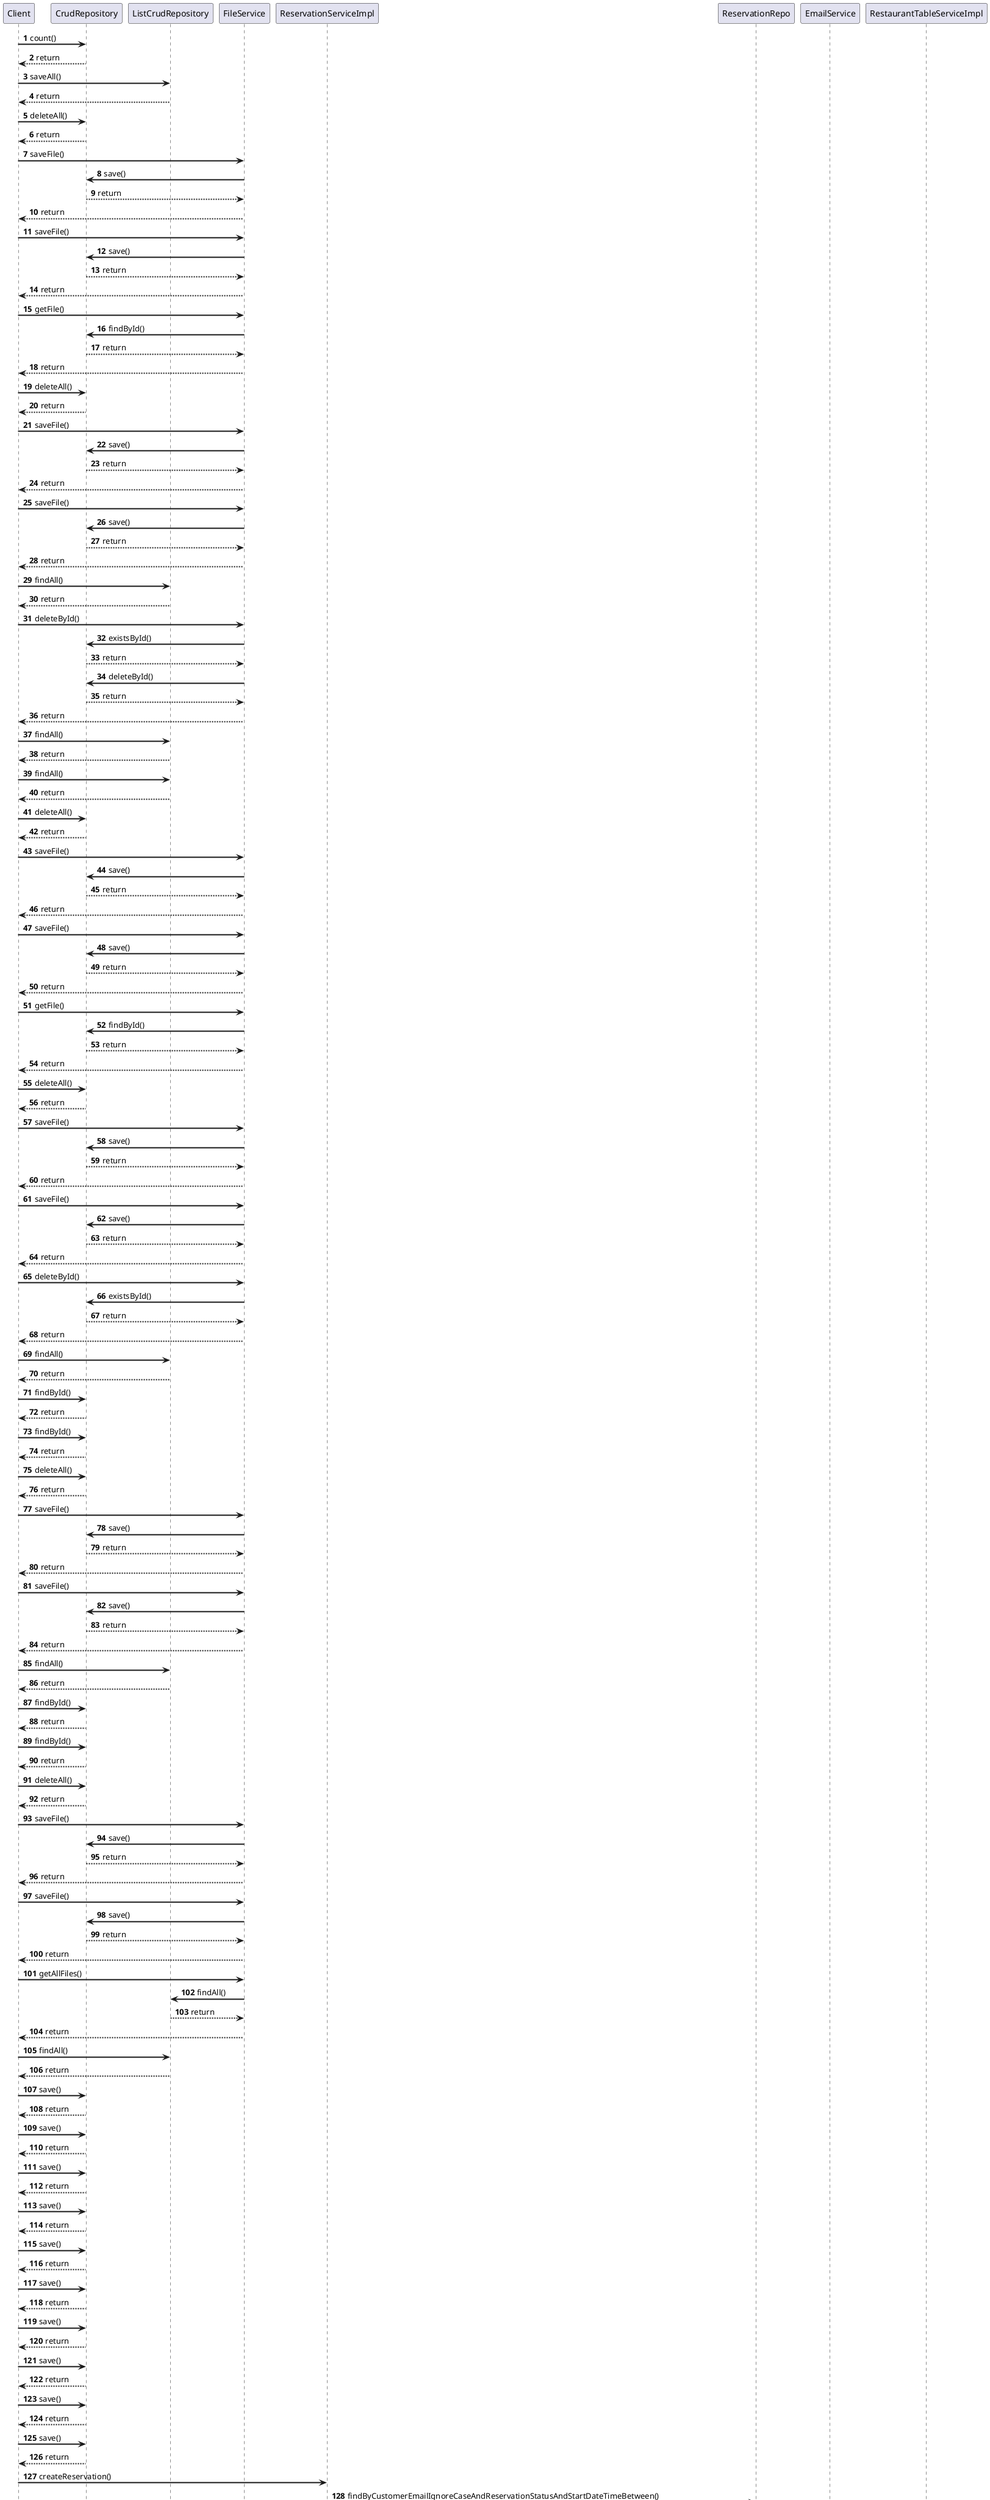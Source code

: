 @startuml
autonumber
skinparam sequenceArrowThickness 2

Client -> CrudRepository: count()
CrudRepository --> Client: return

Client -> ListCrudRepository: saveAll()
ListCrudRepository --> Client: return

Client -> CrudRepository: deleteAll()
CrudRepository --> Client: return

Client -> FileService: saveFile()
FileService -> CrudRepository: save()
CrudRepository --> FileService: return

FileService --> Client: return

Client -> FileService: saveFile()
FileService -> CrudRepository: save()
CrudRepository --> FileService: return

FileService --> Client: return

Client -> FileService: getFile()
FileService -> CrudRepository: findById()
CrudRepository --> FileService: return

FileService --> Client: return

Client -> CrudRepository: deleteAll()
CrudRepository --> Client: return

Client -> FileService: saveFile()
FileService -> CrudRepository: save()
CrudRepository --> FileService: return

FileService --> Client: return

Client -> FileService: saveFile()
FileService -> CrudRepository: save()
CrudRepository --> FileService: return

FileService --> Client: return

Client -> ListCrudRepository: findAll()
ListCrudRepository --> Client: return

Client -> FileService: deleteById()
FileService -> CrudRepository: existsById()
CrudRepository --> FileService: return

FileService -> CrudRepository: deleteById()
CrudRepository --> FileService: return

FileService --> Client: return

Client -> ListCrudRepository: findAll()
ListCrudRepository --> Client: return

Client -> ListCrudRepository: findAll()
ListCrudRepository --> Client: return

Client -> CrudRepository: deleteAll()
CrudRepository --> Client: return

Client -> FileService: saveFile()
FileService -> CrudRepository: save()
CrudRepository --> FileService: return

FileService --> Client: return

Client -> FileService: saveFile()
FileService -> CrudRepository: save()
CrudRepository --> FileService: return

FileService --> Client: return

Client -> FileService: getFile()
FileService -> CrudRepository: findById()
CrudRepository --> FileService: return

FileService --> Client: return

Client -> CrudRepository: deleteAll()
CrudRepository --> Client: return

Client -> FileService: saveFile()
FileService -> CrudRepository: save()
CrudRepository --> FileService: return

FileService --> Client: return

Client -> FileService: saveFile()
FileService -> CrudRepository: save()
CrudRepository --> FileService: return

FileService --> Client: return

Client -> FileService: deleteById()
FileService -> CrudRepository: existsById()
CrudRepository --> FileService: return

FileService --> Client: return

Client -> ListCrudRepository: findAll()
ListCrudRepository --> Client: return

Client -> CrudRepository: findById()
CrudRepository --> Client: return

Client -> CrudRepository: findById()
CrudRepository --> Client: return

Client -> CrudRepository: deleteAll()
CrudRepository --> Client: return

Client -> FileService: saveFile()
FileService -> CrudRepository: save()
CrudRepository --> FileService: return

FileService --> Client: return

Client -> FileService: saveFile()
FileService -> CrudRepository: save()
CrudRepository --> FileService: return

FileService --> Client: return

Client -> ListCrudRepository: findAll()
ListCrudRepository --> Client: return

Client -> CrudRepository: findById()
CrudRepository --> Client: return

Client -> CrudRepository: findById()
CrudRepository --> Client: return

Client -> CrudRepository: deleteAll()
CrudRepository --> Client: return

Client -> FileService: saveFile()
FileService -> CrudRepository: save()
CrudRepository --> FileService: return

FileService --> Client: return

Client -> FileService: saveFile()
FileService -> CrudRepository: save()
CrudRepository --> FileService: return

FileService --> Client: return

Client -> FileService: getAllFiles()
FileService -> ListCrudRepository: findAll()
ListCrudRepository --> FileService: return

FileService --> Client: return

Client -> ListCrudRepository: findAll()
ListCrudRepository --> Client: return

Client -> CrudRepository: save()
CrudRepository --> Client: return

Client -> CrudRepository: save()
CrudRepository --> Client: return

Client -> CrudRepository: save()
CrudRepository --> Client: return

Client -> CrudRepository: save()
CrudRepository --> Client: return

Client -> CrudRepository: save()
CrudRepository --> Client: return

Client -> CrudRepository: save()
CrudRepository --> Client: return

Client -> CrudRepository: save()
CrudRepository --> Client: return

Client -> CrudRepository: save()
CrudRepository --> Client: return

Client -> CrudRepository: save()
CrudRepository --> Client: return

Client -> CrudRepository: save()
CrudRepository --> Client: return

Client -> ReservationServiceImpl: createReservation()
ReservationServiceImpl -> ReservationRepo: findByCustomerEmailIgnoreCaseAndReservationStatusAndStartDateTimeBetween()
ReservationRepo --> ReservationServiceImpl: return

ReservationServiceImpl -> ListCrudRepository: findAll()
ListCrudRepository --> ReservationServiceImpl: return

ReservationServiceImpl -> ReservationRepo: findByRestaurantTable_IdAndReservationStatusAndStartDateTimeLessThanAndEndDateTimeGreaterThan()
ReservationRepo --> ReservationServiceImpl: return

ReservationServiceImpl -> CrudRepository: save()
CrudRepository --> ReservationServiceImpl: return

ReservationServiceImpl -> EmailService: sendHTMLEmail()
EmailService --> ReservationServiceImpl: return

ReservationServiceImpl --> Client: return

Client -> CrudRepository: deleteAll()
CrudRepository --> Client: return

Client -> CrudRepository: deleteAll()
CrudRepository --> Client: return

Client -> CrudRepository: save()
CrudRepository --> Client: return

Client -> CrudRepository: save()
CrudRepository --> Client: return

Client -> CrudRepository: save()
CrudRepository --> Client: return

Client -> CrudRepository: save()
CrudRepository --> Client: return

Client -> CrudRepository: save()
CrudRepository --> Client: return

Client -> CrudRepository: save()
CrudRepository --> Client: return

Client -> CrudRepository: save()
CrudRepository --> Client: return

Client -> CrudRepository: save()
CrudRepository --> Client: return

Client -> CrudRepository: save()
CrudRepository --> Client: return

Client -> CrudRepository: save()
CrudRepository --> Client: return

Client -> ReservationServiceImpl: getAllReservations()
ReservationServiceImpl -> ListCrudRepository: findAll()
ListCrudRepository --> ReservationServiceImpl: return

ReservationServiceImpl --> Client: return

Client -> ReservationServiceImpl: createReservation()
ReservationServiceImpl -> ReservationRepo: findByCustomerEmailIgnoreCaseAndReservationStatusAndStartDateTimeBetween()
ReservationRepo --> ReservationServiceImpl: return

ReservationServiceImpl -> ListCrudRepository: findAll()
ListCrudRepository --> ReservationServiceImpl: return

ReservationServiceImpl -> ReservationRepo: findByRestaurantTable_IdAndReservationStatusAndStartDateTimeLessThanAndEndDateTimeGreaterThan()
ReservationRepo --> ReservationServiceImpl: return

ReservationServiceImpl -> CrudRepository: save()
CrudRepository --> ReservationServiceImpl: return

ReservationServiceImpl -> EmailService: sendHTMLEmail()
EmailService --> ReservationServiceImpl: return

ReservationServiceImpl --> Client: return

Client -> ReservationServiceImpl: createReservation()
ReservationServiceImpl -> ReservationRepo: findByCustomerEmailIgnoreCaseAndReservationStatusAndStartDateTimeBetween()
ReservationRepo --> ReservationServiceImpl: return

ReservationServiceImpl -> ListCrudRepository: findAll()
ListCrudRepository --> ReservationServiceImpl: return

ReservationServiceImpl -> ReservationRepo: findByRestaurantTable_IdAndReservationStatusAndStartDateTimeLessThanAndEndDateTimeGreaterThan()
ReservationRepo --> ReservationServiceImpl: return

ReservationServiceImpl -> CrudRepository: save()
CrudRepository --> ReservationServiceImpl: return

ReservationServiceImpl -> EmailService: sendHTMLEmail()
EmailService --> ReservationServiceImpl: return

ReservationServiceImpl --> Client: return

Client -> ReservationServiceImpl: createReservation()
ReservationServiceImpl -> ReservationRepo: findByCustomerEmailIgnoreCaseAndReservationStatusAndStartDateTimeBetween()
ReservationRepo --> ReservationServiceImpl: return

ReservationServiceImpl -> ListCrudRepository: findAll()
ListCrudRepository --> ReservationServiceImpl: return

ReservationServiceImpl -> ReservationRepo: findByRestaurantTable_IdAndReservationStatusAndStartDateTimeLessThanAndEndDateTimeGreaterThan()
ReservationRepo --> ReservationServiceImpl: return

ReservationServiceImpl -> CrudRepository: save()
CrudRepository --> ReservationServiceImpl: return

ReservationServiceImpl -> EmailService: sendHTMLEmail()
EmailService --> ReservationServiceImpl: return

ReservationServiceImpl --> Client: return

Client -> ReservationServiceImpl: getAllReservations()
ReservationServiceImpl -> ListCrudRepository: findAll()
ListCrudRepository --> ReservationServiceImpl: return

ReservationServiceImpl --> Client: return

Client -> ReservationServiceImpl: getAllReservations()
ReservationServiceImpl -> ListCrudRepository: findAll()
ListCrudRepository --> ReservationServiceImpl: return

ReservationServiceImpl --> Client: return

Client -> CrudRepository: deleteAll()
CrudRepository --> Client: return

Client -> CrudRepository: deleteAll()
CrudRepository --> Client: return

Client -> CrudRepository: save()
CrudRepository --> Client: return

Client -> CrudRepository: save()
CrudRepository --> Client: return

Client -> CrudRepository: save()
CrudRepository --> Client: return

Client -> CrudRepository: save()
CrudRepository --> Client: return

Client -> CrudRepository: save()
CrudRepository --> Client: return

Client -> CrudRepository: save()
CrudRepository --> Client: return

Client -> CrudRepository: save()
CrudRepository --> Client: return

Client -> CrudRepository: save()
CrudRepository --> Client: return

Client -> CrudRepository: save()
CrudRepository --> Client: return

Client -> CrudRepository: save()
CrudRepository --> Client: return

Client -> ReservationServiceImpl: createReservation()
ReservationServiceImpl -> CrudRepository: deleteAll()
CrudRepository --> ReservationServiceImpl: return

ReservationServiceImpl -> CrudRepository: deleteAll()
CrudRepository --> ReservationServiceImpl: return

ReservationServiceImpl -> CrudRepository: save()
CrudRepository --> ReservationServiceImpl: return

ReservationServiceImpl -> CrudRepository: save()
CrudRepository --> ReservationServiceImpl: return

ReservationServiceImpl -> CrudRepository: save()
CrudRepository --> ReservationServiceImpl: return

ReservationServiceImpl -> CrudRepository: save()
CrudRepository --> ReservationServiceImpl: return

ReservationServiceImpl -> CrudRepository: save()
CrudRepository --> ReservationServiceImpl: return

ReservationServiceImpl -> CrudRepository: save()
CrudRepository --> ReservationServiceImpl: return

ReservationServiceImpl -> CrudRepository: save()
CrudRepository --> ReservationServiceImpl: return

ReservationServiceImpl -> CrudRepository: save()
CrudRepository --> ReservationServiceImpl: return

ReservationServiceImpl -> CrudRepository: save()
CrudRepository --> ReservationServiceImpl: return

ReservationServiceImpl -> CrudRepository: save()
CrudRepository --> ReservationServiceImpl: return

ReservationServiceImpl -> ReservationServiceImpl: createReservation()
ReservationServiceImpl -> ReservationRepo: findByCustomerEmailIgnoreCaseAndReservationStatusAndStartDateTimeBetween()
ReservationRepo --> ReservationServiceImpl: return

ReservationServiceImpl -> ListCrudRepository: findAll()
ListCrudRepository --> ReservationServiceImpl: return

ReservationServiceImpl -> ReservationRepo: findByRestaurantTable_IdAndReservationStatusAndStartDateTimeLessThanAndEndDateTimeGreaterThan()
ReservationRepo --> ReservationServiceImpl: return

ReservationServiceImpl -> CrudRepository: save()
CrudRepository --> ReservationServiceImpl: return

ReservationServiceImpl -> EmailService: sendHTMLEmail()
EmailService --> ReservationServiceImpl: return

ReservationServiceImpl --> ReservationServiceImpl: return

ReservationServiceImpl -> ReservationServiceImpl: createReservation()
ReservationServiceImpl -> ReservationRepo: findByCustomerEmailIgnoreCaseAndReservationStatusAndStartDateTimeBetween()
ReservationRepo --> ReservationServiceImpl: return

ReservationServiceImpl -> ListCrudRepository: findAll()
ListCrudRepository --> ReservationServiceImpl: return

ReservationServiceImpl -> ReservationRepo: findByRestaurantTable_IdAndReservationStatusAndStartDateTimeLessThanAndEndDateTimeGreaterThan()
ReservationRepo --> ReservationServiceImpl: return

ReservationServiceImpl -> CrudRepository: save()
CrudRepository --> ReservationServiceImpl: return

ReservationServiceImpl -> EmailService: sendHTMLEmail()
EmailService --> ReservationServiceImpl: return

ReservationServiceImpl --> ReservationServiceImpl: return

ReservationServiceImpl -> ReservationServiceImpl: createReservation()
ReservationServiceImpl -> ReservationRepo: findByCustomerEmailIgnoreCaseAndReservationStatusAndStartDateTimeBetween()
ReservationRepo --> ReservationServiceImpl: return

ReservationServiceImpl -> ListCrudRepository: findAll()
ListCrudRepository --> ReservationServiceImpl: return

ReservationServiceImpl -> ReservationRepo: findByRestaurantTable_IdAndReservationStatusAndStartDateTimeLessThanAndEndDateTimeGreaterThan()
ReservationRepo --> ReservationServiceImpl: return

ReservationServiceImpl -> CrudRepository: save()
CrudRepository --> ReservationServiceImpl: return

ReservationServiceImpl -> EmailService: sendHTMLEmail()
EmailService --> ReservationServiceImpl: return

ReservationServiceImpl --> ReservationServiceImpl: return

ReservationServiceImpl -> ReservationServiceImpl: getAllReservationByDay()
ReservationServiceImpl -> ListCrudRepository: findAll()
ListCrudRepository --> ReservationServiceImpl: return

ReservationServiceImpl --> ReservationServiceImpl: return

ReservationServiceImpl -> ListCrudRepository: findAll()
ListCrudRepository --> ReservationServiceImpl: return

ReservationServiceImpl -> ListCrudRepository: findAll()
ListCrudRepository --> ReservationServiceImpl: return

ReservationServiceImpl -> ListCrudRepository: findAll()
ListCrudRepository --> ReservationServiceImpl: return

ReservationServiceImpl -> CrudRepository: deleteAll()
CrudRepository --> ReservationServiceImpl: return

ReservationServiceImpl -> CrudRepository: deleteAll()
CrudRepository --> ReservationServiceImpl: return

ReservationServiceImpl -> CrudRepository: save()
CrudRepository --> ReservationServiceImpl: return

ReservationServiceImpl -> CrudRepository: save()
CrudRepository --> ReservationServiceImpl: return

ReservationServiceImpl -> CrudRepository: save()
CrudRepository --> ReservationServiceImpl: return

ReservationServiceImpl -> CrudRepository: save()
CrudRepository --> ReservationServiceImpl: return

ReservationServiceImpl -> CrudRepository: save()
CrudRepository --> ReservationServiceImpl: return

ReservationServiceImpl -> CrudRepository: save()
CrudRepository --> ReservationServiceImpl: return

ReservationServiceImpl -> CrudRepository: save()
CrudRepository --> ReservationServiceImpl: return

ReservationServiceImpl -> CrudRepository: save()
CrudRepository --> ReservationServiceImpl: return

ReservationServiceImpl -> CrudRepository: save()
CrudRepository --> ReservationServiceImpl: return

ReservationServiceImpl -> CrudRepository: save()
CrudRepository --> ReservationServiceImpl: return

ReservationServiceImpl -> ReservationServiceImpl: createReservation()
ReservationServiceImpl -> ReservationRepo: findByCustomerEmailIgnoreCaseAndReservationStatusAndStartDateTimeBetween()
ReservationRepo --> ReservationServiceImpl: return

ReservationServiceImpl -> ListCrudRepository: findAll()
ListCrudRepository --> ReservationServiceImpl: return

ReservationServiceImpl -> ReservationRepo: findByRestaurantTable_IdAndReservationStatusAndStartDateTimeLessThanAndEndDateTimeGreaterThan()
ReservationRepo --> ReservationServiceImpl: return

ReservationServiceImpl -> CrudRepository: save()
CrudRepository --> ReservationServiceImpl: return

ReservationServiceImpl -> EmailService: sendHTMLEmail()
EmailService --> ReservationServiceImpl: return

ReservationServiceImpl --> ReservationServiceImpl: return

ReservationServiceImpl -> ReservationServiceImpl: createReservation()
ReservationServiceImpl -> ReservationRepo: findByCustomerEmailIgnoreCaseAndReservationStatusAndStartDateTimeBetween()
ReservationRepo --> ReservationServiceImpl: return

ReservationServiceImpl -> ListCrudRepository: findAll()
ListCrudRepository --> ReservationServiceImpl: return

ReservationServiceImpl -> ReservationRepo: findByRestaurantTable_IdAndReservationStatusAndStartDateTimeLessThanAndEndDateTimeGreaterThan()
ReservationRepo --> ReservationServiceImpl: return

ReservationServiceImpl -> CrudRepository: save()
CrudRepository --> ReservationServiceImpl: return

ReservationServiceImpl -> EmailService: sendHTMLEmail()
EmailService --> ReservationServiceImpl: return

ReservationServiceImpl --> ReservationServiceImpl: return

ReservationServiceImpl -> ListCrudRepository: findAll()
ListCrudRepository --> ReservationServiceImpl: return

ReservationServiceImpl -> ListCrudRepository: findAll()
ListCrudRepository --> ReservationServiceImpl: return

ReservationServiceImpl -> CrudRepository: deleteAll()
CrudRepository --> ReservationServiceImpl: return

ReservationServiceImpl -> CrudRepository: deleteAll()
CrudRepository --> ReservationServiceImpl: return

ReservationServiceImpl -> CrudRepository: save()
CrudRepository --> ReservationServiceImpl: return

ReservationServiceImpl -> CrudRepository: save()
CrudRepository --> ReservationServiceImpl: return

ReservationServiceImpl -> CrudRepository: save()
CrudRepository --> ReservationServiceImpl: return

ReservationServiceImpl -> CrudRepository: save()
CrudRepository --> ReservationServiceImpl: return

ReservationServiceImpl -> CrudRepository: save()
CrudRepository --> ReservationServiceImpl: return

ReservationServiceImpl -> CrudRepository: save()
CrudRepository --> ReservationServiceImpl: return

ReservationServiceImpl -> CrudRepository: save()
CrudRepository --> ReservationServiceImpl: return

ReservationServiceImpl -> CrudRepository: save()
CrudRepository --> ReservationServiceImpl: return

ReservationServiceImpl -> CrudRepository: save()
CrudRepository --> ReservationServiceImpl: return

ReservationServiceImpl -> CrudRepository: save()
CrudRepository --> ReservationServiceImpl: return

ReservationServiceImpl -> ReservationServiceImpl: createReservation()
ReservationServiceImpl -> ReservationRepo: findByCustomerEmailIgnoreCaseAndReservationStatusAndStartDateTimeBetween()
ReservationRepo --> ReservationServiceImpl: return

ReservationServiceImpl -> ListCrudRepository: findAll()
ListCrudRepository --> ReservationServiceImpl: return

ReservationServiceImpl -> ReservationRepo: findByRestaurantTable_IdAndReservationStatusAndStartDateTimeLessThanAndEndDateTimeGreaterThan()
ReservationRepo --> ReservationServiceImpl: return

ReservationServiceImpl -> CrudRepository: save()
CrudRepository --> ReservationServiceImpl: return

ReservationServiceImpl -> EmailService: sendHTMLEmail()
EmailService --> ReservationServiceImpl: return

ReservationServiceImpl --> ReservationServiceImpl: return

ReservationServiceImpl -> ReservationServiceImpl: createReservation()
ReservationServiceImpl -> ReservationRepo: findByCustomerEmailIgnoreCaseAndReservationStatusAndStartDateTimeBetween()
ReservationRepo --> ReservationServiceImpl: return

ReservationServiceImpl -> ListCrudRepository: findAll()
ListCrudRepository --> ReservationServiceImpl: return

ReservationServiceImpl -> ReservationRepo: findByRestaurantTable_IdAndReservationStatusAndStartDateTimeLessThanAndEndDateTimeGreaterThan()
ReservationRepo --> ReservationServiceImpl: return

ReservationServiceImpl -> CrudRepository: save()
CrudRepository --> ReservationServiceImpl: return

ReservationServiceImpl -> EmailService: sendHTMLEmail()
EmailService --> ReservationServiceImpl: return

ReservationServiceImpl --> ReservationServiceImpl: return

ReservationServiceImpl -> ListCrudRepository: findAll()
ListCrudRepository --> ReservationServiceImpl: return

ReservationServiceImpl -> ReservationServiceImpl: cancelReservation()
ReservationServiceImpl -> ReservationRepo: findByReservationCode()
ReservationRepo --> ReservationServiceImpl: return

ReservationServiceImpl -> EmailService: sendHTMLEmail()
EmailService --> ReservationServiceImpl: return

ReservationServiceImpl -> CrudRepository: save()
CrudRepository --> ReservationServiceImpl: return

ReservationServiceImpl --> ReservationServiceImpl: return

ReservationServiceImpl -> ListCrudRepository: findAll()
ListCrudRepository --> ReservationServiceImpl: return

ReservationServiceImpl -> ListCrudRepository: findAll()
ListCrudRepository --> ReservationServiceImpl: return

ReservationServiceImpl -> CrudRepository: deleteAll()
CrudRepository --> ReservationServiceImpl: return

ReservationServiceImpl -> CrudRepository: deleteAll()
CrudRepository --> ReservationServiceImpl: return

ReservationServiceImpl -> CrudRepository: save()
CrudRepository --> ReservationServiceImpl: return

ReservationServiceImpl -> CrudRepository: save()
CrudRepository --> ReservationServiceImpl: return

ReservationServiceImpl -> CrudRepository: save()
CrudRepository --> ReservationServiceImpl: return

ReservationServiceImpl -> CrudRepository: save()
CrudRepository --> ReservationServiceImpl: return

ReservationServiceImpl -> CrudRepository: save()
CrudRepository --> ReservationServiceImpl: return

ReservationServiceImpl -> CrudRepository: save()
CrudRepository --> ReservationServiceImpl: return

ReservationServiceImpl -> CrudRepository: save()
CrudRepository --> ReservationServiceImpl: return

ReservationServiceImpl -> CrudRepository: save()
CrudRepository --> ReservationServiceImpl: return

ReservationServiceImpl -> CrudRepository: save()
CrudRepository --> ReservationServiceImpl: return

ReservationServiceImpl -> CrudRepository: save()
CrudRepository --> ReservationServiceImpl: return

ReservationServiceImpl -> ReservationServiceImpl: createReservation()
ReservationServiceImpl -> ReservationRepo: findByCustomerEmailIgnoreCaseAndReservationStatusAndStartDateTimeBetween()
ReservationRepo --> ReservationServiceImpl: return

ReservationServiceImpl -> ListCrudRepository: findAll()
ListCrudRepository --> ReservationServiceImpl: return

ReservationServiceImpl -> CrudRepository: deleteAll()
CrudRepository --> ReservationServiceImpl: return

ReservationServiceImpl -> CrudRepository: deleteAll()
CrudRepository --> ReservationServiceImpl: return

ReservationServiceImpl -> CrudRepository: save()
CrudRepository --> ReservationServiceImpl: return

ReservationServiceImpl -> CrudRepository: save()
CrudRepository --> ReservationServiceImpl: return

ReservationServiceImpl -> CrudRepository: save()
CrudRepository --> ReservationServiceImpl: return

ReservationServiceImpl -> CrudRepository: save()
CrudRepository --> ReservationServiceImpl: return

ReservationServiceImpl -> CrudRepository: save()
CrudRepository --> ReservationServiceImpl: return

ReservationServiceImpl -> CrudRepository: save()
CrudRepository --> ReservationServiceImpl: return

ReservationServiceImpl -> CrudRepository: save()
CrudRepository --> ReservationServiceImpl: return

ReservationServiceImpl -> CrudRepository: save()
CrudRepository --> ReservationServiceImpl: return

ReservationServiceImpl -> CrudRepository: save()
CrudRepository --> ReservationServiceImpl: return

ReservationServiceImpl -> CrudRepository: save()
CrudRepository --> ReservationServiceImpl: return

ReservationServiceImpl -> ReservationServiceImpl: createReservation()
ReservationServiceImpl -> ReservationRepo: findByCustomerEmailIgnoreCaseAndReservationStatusAndStartDateTimeBetween()
ReservationRepo --> ReservationServiceImpl: return

ReservationServiceImpl -> ReservationServiceImpl: createReservation()
ReservationServiceImpl -> ReservationRepo: findByCustomerEmailIgnoreCaseAndReservationStatusAndStartDateTimeBetween()
ReservationRepo --> ReservationServiceImpl: return

ReservationServiceImpl -> CrudRepository: deleteAll()
CrudRepository --> ReservationServiceImpl: return

ReservationServiceImpl -> CrudRepository: deleteAll()
CrudRepository --> ReservationServiceImpl: return

ReservationServiceImpl -> CrudRepository: save()
CrudRepository --> ReservationServiceImpl: return

ReservationServiceImpl -> CrudRepository: save()
CrudRepository --> ReservationServiceImpl: return

ReservationServiceImpl -> CrudRepository: save()
CrudRepository --> ReservationServiceImpl: return

ReservationServiceImpl -> CrudRepository: save()
CrudRepository --> ReservationServiceImpl: return

ReservationServiceImpl -> CrudRepository: save()
CrudRepository --> ReservationServiceImpl: return

ReservationServiceImpl -> CrudRepository: save()
CrudRepository --> ReservationServiceImpl: return

ReservationServiceImpl -> CrudRepository: save()
CrudRepository --> ReservationServiceImpl: return

ReservationServiceImpl -> CrudRepository: save()
CrudRepository --> ReservationServiceImpl: return

ReservationServiceImpl -> CrudRepository: save()
CrudRepository --> ReservationServiceImpl: return

ReservationServiceImpl -> CrudRepository: save()
CrudRepository --> ReservationServiceImpl: return

ReservationServiceImpl -> ReservationServiceImpl: createReservation()
ReservationServiceImpl -> CrudRepository: deleteAll()
CrudRepository --> ReservationServiceImpl: return

ReservationServiceImpl -> CrudRepository: deleteAll()
CrudRepository --> ReservationServiceImpl: return

ReservationServiceImpl -> CrudRepository: save()
CrudRepository --> ReservationServiceImpl: return

ReservationServiceImpl -> CrudRepository: save()
CrudRepository --> ReservationServiceImpl: return

ReservationServiceImpl -> CrudRepository: save()
CrudRepository --> ReservationServiceImpl: return

ReservationServiceImpl -> CrudRepository: save()
CrudRepository --> ReservationServiceImpl: return

ReservationServiceImpl -> CrudRepository: save()
CrudRepository --> ReservationServiceImpl: return

ReservationServiceImpl -> CrudRepository: save()
CrudRepository --> ReservationServiceImpl: return

ReservationServiceImpl -> CrudRepository: save()
CrudRepository --> ReservationServiceImpl: return

ReservationServiceImpl -> CrudRepository: save()
CrudRepository --> ReservationServiceImpl: return

ReservationServiceImpl -> CrudRepository: save()
CrudRepository --> ReservationServiceImpl: return

ReservationServiceImpl -> CrudRepository: save()
CrudRepository --> ReservationServiceImpl: return

ReservationServiceImpl -> ReservationServiceImpl: createReservation()
ReservationServiceImpl -> ReservationRepo: findByCustomerEmailIgnoreCaseAndReservationStatusAndStartDateTimeBetween()
ReservationRepo --> ReservationServiceImpl: return

ReservationServiceImpl -> ListCrudRepository: findAll()
ListCrudRepository --> ReservationServiceImpl: return

ReservationServiceImpl -> ReservationRepo: findByRestaurantTable_IdAndReservationStatusAndStartDateTimeLessThanAndEndDateTimeGreaterThan()
ReservationRepo --> ReservationServiceImpl: return

ReservationServiceImpl -> CrudRepository: save()
CrudRepository --> ReservationServiceImpl: return

ReservationServiceImpl -> EmailService: sendHTMLEmail()
EmailService --> ReservationServiceImpl: return

ReservationServiceImpl --> ReservationServiceImpl: return

ReservationServiceImpl -> CrudRepository: deleteAll()
CrudRepository --> ReservationServiceImpl: return

ReservationServiceImpl -> CrudRepository: deleteAll()
CrudRepository --> ReservationServiceImpl: return

ReservationServiceImpl -> CrudRepository: save()
CrudRepository --> ReservationServiceImpl: return

ReservationServiceImpl -> CrudRepository: save()
CrudRepository --> ReservationServiceImpl: return

ReservationServiceImpl -> CrudRepository: save()
CrudRepository --> ReservationServiceImpl: return

ReservationServiceImpl -> CrudRepository: save()
CrudRepository --> ReservationServiceImpl: return

ReservationServiceImpl -> CrudRepository: save()
CrudRepository --> ReservationServiceImpl: return

ReservationServiceImpl -> CrudRepository: save()
CrudRepository --> ReservationServiceImpl: return

ReservationServiceImpl -> CrudRepository: save()
CrudRepository --> ReservationServiceImpl: return

ReservationServiceImpl -> CrudRepository: save()
CrudRepository --> ReservationServiceImpl: return

ReservationServiceImpl -> CrudRepository: save()
CrudRepository --> ReservationServiceImpl: return

ReservationServiceImpl -> CrudRepository: save()
CrudRepository --> ReservationServiceImpl: return

ReservationServiceImpl -> ReservationServiceImpl: createReservation()
ReservationServiceImpl -> ReservationRepo: findByCustomerEmailIgnoreCaseAndReservationStatusAndStartDateTimeBetween()
ReservationRepo --> ReservationServiceImpl: return

ReservationServiceImpl -> ListCrudRepository: findAll()
ListCrudRepository --> ReservationServiceImpl: return

ReservationServiceImpl -> ReservationRepo: findByRestaurantTable_IdAndReservationStatusAndStartDateTimeLessThanAndEndDateTimeGreaterThan()
ReservationRepo --> ReservationServiceImpl: return

ReservationServiceImpl -> CrudRepository: save()
CrudRepository --> ReservationServiceImpl: return

ReservationServiceImpl -> EmailService: sendHTMLEmail()
EmailService --> ReservationServiceImpl: return

ReservationServiceImpl --> ReservationServiceImpl: return

ReservationServiceImpl -> ReservationServiceImpl: createReservation()
ReservationServiceImpl -> ReservationRepo: findByCustomerEmailIgnoreCaseAndReservationStatusAndStartDateTimeBetween()
ReservationRepo --> ReservationServiceImpl: return

ReservationServiceImpl -> ListCrudRepository: findAll()
ListCrudRepository --> ReservationServiceImpl: return

ReservationServiceImpl -> ReservationRepo: findByRestaurantTable_IdAndReservationStatusAndStartDateTimeLessThanAndEndDateTimeGreaterThan()
ReservationRepo --> ReservationServiceImpl: return

ReservationServiceImpl -> CrudRepository: save()
CrudRepository --> ReservationServiceImpl: return

ReservationServiceImpl -> EmailService: sendHTMLEmail()
EmailService --> ReservationServiceImpl: return

ReservationServiceImpl --> ReservationServiceImpl: return

ReservationServiceImpl -> ListCrudRepository: findAll()
ListCrudRepository --> ReservationServiceImpl: return

ReservationServiceImpl -> ListCrudRepository: findAll()
ListCrudRepository --> ReservationServiceImpl: return

ReservationServiceImpl -> CrudRepository: deleteAll()
CrudRepository --> ReservationServiceImpl: return

ReservationServiceImpl -> CrudRepository: deleteAll()
CrudRepository --> ReservationServiceImpl: return

ReservationServiceImpl -> CrudRepository: save()
CrudRepository --> ReservationServiceImpl: return

ReservationServiceImpl -> CrudRepository: save()
CrudRepository --> ReservationServiceImpl: return

ReservationServiceImpl -> CrudRepository: save()
CrudRepository --> ReservationServiceImpl: return

ReservationServiceImpl -> CrudRepository: save()
CrudRepository --> ReservationServiceImpl: return

ReservationServiceImpl -> CrudRepository: save()
CrudRepository --> ReservationServiceImpl: return

ReservationServiceImpl -> CrudRepository: save()
CrudRepository --> ReservationServiceImpl: return

ReservationServiceImpl -> CrudRepository: save()
CrudRepository --> ReservationServiceImpl: return

ReservationServiceImpl -> CrudRepository: save()
CrudRepository --> ReservationServiceImpl: return

ReservationServiceImpl -> CrudRepository: save()
CrudRepository --> ReservationServiceImpl: return

ReservationServiceImpl -> CrudRepository: save()
CrudRepository --> ReservationServiceImpl: return

ReservationServiceImpl -> ReservationServiceImpl: createReservation()
ReservationServiceImpl -> ReservationRepo: findByCustomerEmailIgnoreCaseAndReservationStatusAndStartDateTimeBetween()
ReservationRepo --> ReservationServiceImpl: return

ReservationServiceImpl -> ListCrudRepository: findAll()
ListCrudRepository --> ReservationServiceImpl: return

ReservationServiceImpl -> ReservationRepo: findByRestaurantTable_IdAndReservationStatusAndStartDateTimeLessThanAndEndDateTimeGreaterThan()
ReservationRepo --> ReservationServiceImpl: return

ReservationServiceImpl -> CrudRepository: save()
CrudRepository --> ReservationServiceImpl: return

ReservationServiceImpl -> EmailService: sendHTMLEmail()
EmailService --> ReservationServiceImpl: return

ReservationServiceImpl --> ReservationServiceImpl: return

ReservationServiceImpl -> ReservationServiceImpl: createReservation()
ReservationServiceImpl -> ReservationRepo: findByCustomerEmailIgnoreCaseAndReservationStatusAndStartDateTimeBetween()
ReservationRepo --> ReservationServiceImpl: return

ReservationServiceImpl -> ListCrudRepository: findAll()
ListCrudRepository --> ReservationServiceImpl: return

ReservationServiceImpl -> CrudRepository: deleteAll()
CrudRepository --> ReservationServiceImpl: return

ReservationServiceImpl -> CrudRepository: deleteAll()
CrudRepository --> ReservationServiceImpl: return

ReservationServiceImpl -> CrudRepository: save()
CrudRepository --> ReservationServiceImpl: return

ReservationServiceImpl -> CrudRepository: save()
CrudRepository --> ReservationServiceImpl: return

ReservationServiceImpl -> CrudRepository: save()
CrudRepository --> ReservationServiceImpl: return

ReservationServiceImpl -> CrudRepository: save()
CrudRepository --> ReservationServiceImpl: return

ReservationServiceImpl -> CrudRepository: save()
CrudRepository --> ReservationServiceImpl: return

ReservationServiceImpl -> CrudRepository: save()
CrudRepository --> ReservationServiceImpl: return

ReservationServiceImpl -> CrudRepository: save()
CrudRepository --> ReservationServiceImpl: return

ReservationServiceImpl -> CrudRepository: save()
CrudRepository --> ReservationServiceImpl: return

ReservationServiceImpl -> CrudRepository: save()
CrudRepository --> ReservationServiceImpl: return

ReservationServiceImpl -> CrudRepository: save()
CrudRepository --> ReservationServiceImpl: return

ReservationServiceImpl -> ReservationServiceImpl: createReservation()
ReservationServiceImpl -> ReservationRepo: findByCustomerEmailIgnoreCaseAndReservationStatusAndStartDateTimeBetween()
ReservationRepo --> ReservationServiceImpl: return

ReservationServiceImpl -> ListCrudRepository: findAll()
ListCrudRepository --> ReservationServiceImpl: return

ReservationServiceImpl -> ReservationRepo: findByRestaurantTable_IdAndReservationStatusAndStartDateTimeLessThanAndEndDateTimeGreaterThan()
ReservationRepo --> ReservationServiceImpl: return

ReservationServiceImpl -> CrudRepository: save()
CrudRepository --> ReservationServiceImpl: return

ReservationServiceImpl -> EmailService: sendHTMLEmail()
EmailService --> ReservationServiceImpl: return

ReservationServiceImpl --> ReservationServiceImpl: return

ReservationServiceImpl -> ReservationServiceImpl: createReservation()
ReservationServiceImpl -> ReservationRepo: findByCustomerEmailIgnoreCaseAndReservationStatusAndStartDateTimeBetween()
ReservationRepo --> ReservationServiceImpl: return

ReservationServiceImpl -> ListCrudRepository: findAll()
ListCrudRepository --> ReservationServiceImpl: return

ReservationServiceImpl -> ReservationRepo: findByRestaurantTable_IdAndReservationStatusAndStartDateTimeLessThanAndEndDateTimeGreaterThan()
ReservationRepo --> ReservationServiceImpl: return

ReservationServiceImpl -> ReservationRepo: findByRestaurantTable_IdAndReservationStatusAndStartDateTimeLessThanAndEndDateTimeGreaterThan()
ReservationRepo --> ReservationServiceImpl: return

ReservationServiceImpl -> CrudRepository: save()
CrudRepository --> ReservationServiceImpl: return

ReservationServiceImpl -> EmailService: sendHTMLEmail()
EmailService --> ReservationServiceImpl: return

ReservationServiceImpl --> ReservationServiceImpl: return

ReservationServiceImpl -> ReservationServiceImpl: createReservation()
ReservationServiceImpl -> ReservationRepo: findByCustomerEmailIgnoreCaseAndReservationStatusAndStartDateTimeBetween()
ReservationRepo --> ReservationServiceImpl: return

ReservationServiceImpl -> ListCrudRepository: findAll()
ListCrudRepository --> ReservationServiceImpl: return

ReservationServiceImpl -> ReservationRepo: findByRestaurantTable_IdAndReservationStatusAndStartDateTimeLessThanAndEndDateTimeGreaterThan()
ReservationRepo --> ReservationServiceImpl: return

ReservationServiceImpl -> ListCrudRepository: findAll()
ListCrudRepository --> ReservationServiceImpl: return

ReservationServiceImpl -> ListCrudRepository: findAll()
ListCrudRepository --> ReservationServiceImpl: return

ReservationServiceImpl -> CrudRepository: deleteAll()
CrudRepository --> ReservationServiceImpl: return

ReservationServiceImpl -> CrudRepository: deleteAll()
CrudRepository --> ReservationServiceImpl: return

ReservationServiceImpl -> CrudRepository: save()
CrudRepository --> ReservationServiceImpl: return

ReservationServiceImpl -> CrudRepository: save()
CrudRepository --> ReservationServiceImpl: return

ReservationServiceImpl -> CrudRepository: save()
CrudRepository --> ReservationServiceImpl: return

ReservationServiceImpl -> CrudRepository: save()
CrudRepository --> ReservationServiceImpl: return

ReservationServiceImpl -> CrudRepository: save()
CrudRepository --> ReservationServiceImpl: return

ReservationServiceImpl -> CrudRepository: save()
CrudRepository --> ReservationServiceImpl: return

ReservationServiceImpl -> CrudRepository: save()
CrudRepository --> ReservationServiceImpl: return

ReservationServiceImpl -> CrudRepository: save()
CrudRepository --> ReservationServiceImpl: return

ReservationServiceImpl -> CrudRepository: save()
CrudRepository --> ReservationServiceImpl: return

ReservationServiceImpl -> CrudRepository: save()
CrudRepository --> ReservationServiceImpl: return

ReservationServiceImpl -> ReservationServiceImpl: createReservation()
ReservationServiceImpl -> ReservationRepo: findByCustomerEmailIgnoreCaseAndReservationStatusAndStartDateTimeBetween()
ReservationRepo --> ReservationServiceImpl: return

ReservationServiceImpl -> ListCrudRepository: findAll()
ListCrudRepository --> ReservationServiceImpl: return

ReservationServiceImpl -> ReservationRepo: findByRestaurantTable_IdAndReservationStatusAndStartDateTimeLessThanAndEndDateTimeGreaterThan()
ReservationRepo --> ReservationServiceImpl: return

ReservationServiceImpl -> CrudRepository: save()
CrudRepository --> ReservationServiceImpl: return

ReservationServiceImpl -> EmailService: sendHTMLEmail()
EmailService --> ReservationServiceImpl: return

ReservationServiceImpl --> ReservationServiceImpl: return

ReservationServiceImpl -> ReservationServiceImpl: createReservation()
ReservationServiceImpl -> ReservationRepo: findByCustomerEmailIgnoreCaseAndReservationStatusAndStartDateTimeBetween()
ReservationRepo --> ReservationServiceImpl: return

ReservationServiceImpl -> ListCrudRepository: findAll()
ListCrudRepository --> ReservationServiceImpl: return

ReservationServiceImpl -> ReservationRepo: findByRestaurantTable_IdAndReservationStatusAndStartDateTimeLessThanAndEndDateTimeGreaterThan()
ReservationRepo --> ReservationServiceImpl: return

ReservationServiceImpl -> CrudRepository: save()
CrudRepository --> ReservationServiceImpl: return

ReservationServiceImpl -> EmailService: sendHTMLEmail()
EmailService --> ReservationServiceImpl: return

ReservationServiceImpl --> ReservationServiceImpl: return

ReservationServiceImpl -> ListCrudRepository: findAll()
ListCrudRepository --> ReservationServiceImpl: return

ReservationServiceImpl -> ReservationServiceImpl: cancelReservation()
ReservationServiceImpl -> ReservationRepo: findByReservationCode()
ReservationRepo --> ReservationServiceImpl: return

ReservationServiceImpl --> ReservationServiceImpl: return

ReservationServiceImpl -> ListCrudRepository: findAll()
ListCrudRepository --> ReservationServiceImpl: return

ReservationServiceImpl -> CrudRepository: deleteAll()
CrudRepository --> ReservationServiceImpl: return

ReservationServiceImpl -> CrudRepository: deleteAll()
CrudRepository --> ReservationServiceImpl: return

ReservationServiceImpl -> CrudRepository: save()
CrudRepository --> ReservationServiceImpl: return

ReservationServiceImpl -> CrudRepository: save()
CrudRepository --> ReservationServiceImpl: return

ReservationServiceImpl -> CrudRepository: save()
CrudRepository --> ReservationServiceImpl: return

ReservationServiceImpl -> CrudRepository: save()
CrudRepository --> ReservationServiceImpl: return

ReservationServiceImpl -> CrudRepository: save()
CrudRepository --> ReservationServiceImpl: return

ReservationServiceImpl -> CrudRepository: save()
CrudRepository --> ReservationServiceImpl: return

ReservationServiceImpl -> CrudRepository: save()
CrudRepository --> ReservationServiceImpl: return

ReservationServiceImpl -> CrudRepository: save()
CrudRepository --> ReservationServiceImpl: return

ReservationServiceImpl -> CrudRepository: save()
CrudRepository --> ReservationServiceImpl: return

ReservationServiceImpl -> CrudRepository: save()
CrudRepository --> ReservationServiceImpl: return

ReservationServiceImpl -> ReservationServiceImpl: createReservation()
ReservationServiceImpl -> ReservationRepo: findByCustomerEmailIgnoreCaseAndReservationStatusAndStartDateTimeBetween()
ReservationRepo --> ReservationServiceImpl: return

ReservationServiceImpl -> ListCrudRepository: findAll()
ListCrudRepository --> ReservationServiceImpl: return

ReservationServiceImpl -> ReservationRepo: findByRestaurantTable_IdAndReservationStatusAndStartDateTimeLessThanAndEndDateTimeGreaterThan()
ReservationRepo --> ReservationServiceImpl: return

ReservationServiceImpl -> CrudRepository: save()
CrudRepository --> ReservationServiceImpl: return

ReservationServiceImpl -> EmailService: sendHTMLEmail()
EmailService --> ReservationServiceImpl: return

ReservationServiceImpl --> ReservationServiceImpl: return

ReservationServiceImpl -> ReservationServiceImpl: createReservation()
ReservationServiceImpl -> ReservationRepo: findByCustomerEmailIgnoreCaseAndReservationStatusAndStartDateTimeBetween()
ReservationRepo --> ReservationServiceImpl: return

ReservationServiceImpl -> ListCrudRepository: findAll()
ListCrudRepository --> ReservationServiceImpl: return

ReservationServiceImpl -> ReservationRepo: findByRestaurantTable_IdAndReservationStatusAndStartDateTimeLessThanAndEndDateTimeGreaterThan()
ReservationRepo --> ReservationServiceImpl: return

ReservationServiceImpl -> CrudRepository: save()
CrudRepository --> ReservationServiceImpl: return

ReservationServiceImpl -> EmailService: sendHTMLEmail()
EmailService --> ReservationServiceImpl: return

ReservationServiceImpl --> ReservationServiceImpl: return

ReservationServiceImpl -> ReservationServiceImpl: createReservation()
ReservationServiceImpl -> ReservationRepo: findByCustomerEmailIgnoreCaseAndReservationStatusAndStartDateTimeBetween()
ReservationRepo --> ReservationServiceImpl: return

ReservationServiceImpl -> ListCrudRepository: findAll()
ListCrudRepository --> ReservationServiceImpl: return

ReservationServiceImpl -> ReservationRepo: findByRestaurantTable_IdAndReservationStatusAndStartDateTimeLessThanAndEndDateTimeGreaterThan()
ReservationRepo --> ReservationServiceImpl: return

ReservationServiceImpl -> CrudRepository: save()
CrudRepository --> ReservationServiceImpl: return

ReservationServiceImpl -> EmailService: sendHTMLEmail()
EmailService --> ReservationServiceImpl: return

ReservationServiceImpl --> ReservationServiceImpl: return

ReservationServiceImpl -> ReservationServiceImpl: createReservation()
ReservationServiceImpl -> ReservationRepo: findByCustomerEmailIgnoreCaseAndReservationStatusAndStartDateTimeBetween()
ReservationRepo --> ReservationServiceImpl: return

ReservationServiceImpl -> ListCrudRepository: findAll()
ListCrudRepository --> ReservationServiceImpl: return

ReservationServiceImpl -> ReservationRepo: findByRestaurantTable_IdAndReservationStatusAndStartDateTimeLessThanAndEndDateTimeGreaterThan()
ReservationRepo --> ReservationServiceImpl: return

ReservationServiceImpl -> CrudRepository: save()
CrudRepository --> ReservationServiceImpl: return

ReservationServiceImpl -> EmailService: sendHTMLEmail()
EmailService --> ReservationServiceImpl: return

ReservationServiceImpl --> ReservationServiceImpl: return

ReservationServiceImpl -> ReservationServiceImpl: createReservation()
ReservationServiceImpl -> ReservationRepo: findByCustomerEmailIgnoreCaseAndReservationStatusAndStartDateTimeBetween()
ReservationRepo --> ReservationServiceImpl: return

ReservationServiceImpl -> ListCrudRepository: findAll()
ListCrudRepository --> ReservationServiceImpl: return

ReservationServiceImpl -> ReservationRepo: findByRestaurantTable_IdAndReservationStatusAndStartDateTimeLessThanAndEndDateTimeGreaterThan()
ReservationRepo --> ReservationServiceImpl: return

ReservationServiceImpl -> ReservationRepo: findByRestaurantTable_IdAndReservationStatusAndStartDateTimeLessThanAndEndDateTimeGreaterThan()
ReservationRepo --> ReservationServiceImpl: return

ReservationServiceImpl -> CrudRepository: save()
CrudRepository --> ReservationServiceImpl: return

ReservationServiceImpl -> EmailService: sendHTMLEmail()
EmailService --> ReservationServiceImpl: return

ReservationServiceImpl --> ReservationServiceImpl: return

ReservationServiceImpl -> ListCrudRepository: findAll()
ListCrudRepository --> ReservationServiceImpl: return

ReservationServiceImpl -> ListCrudRepository: findAll()
ListCrudRepository --> ReservationServiceImpl: return

ReservationServiceImpl -> CrudRepository: deleteAll()
CrudRepository --> ReservationServiceImpl: return

ReservationServiceImpl -> CrudRepository: deleteAll()
CrudRepository --> ReservationServiceImpl: return

ReservationServiceImpl -> CrudRepository: deleteAll()
CrudRepository --> ReservationServiceImpl: return

ReservationServiceImpl -> RestaurantTableServiceImpl: initTables()
RestaurantTableServiceImpl -> CrudRepository: count()
CrudRepository --> RestaurantTableServiceImpl: return

RestaurantTableServiceImpl -> ListCrudRepository: saveAll()
ListCrudRepository --> RestaurantTableServiceImpl: return

RestaurantTableServiceImpl --> ReservationServiceImpl: return

ReservationServiceImpl -> RestaurantTableServiceImpl: getTableById()
RestaurantTableServiceImpl -> CrudRepository: findById()
CrudRepository --> RestaurantTableServiceImpl: return

RestaurantTableServiceImpl --> ReservationServiceImpl: return

ReservationServiceImpl -> CrudRepository: deleteAll()
CrudRepository --> ReservationServiceImpl: return

ReservationServiceImpl -> RestaurantTableServiceImpl: initTables()
RestaurantTableServiceImpl -> CrudRepository: count()
CrudRepository --> RestaurantTableServiceImpl: return

RestaurantTableServiceImpl -> ListCrudRepository: saveAll()
ListCrudRepository --> RestaurantTableServiceImpl: return

RestaurantTableServiceImpl --> ReservationServiceImpl: return

ReservationServiceImpl -> RestaurantTableServiceImpl: getAllTables()
RestaurantTableServiceImpl -> ListCrudRepository: findAll()
ListCrudRepository --> RestaurantTableServiceImpl: return

RestaurantTableServiceImpl --> ReservationServiceImpl: return

ReservationServiceImpl -> CrudRepository: deleteAll()
CrudRepository --> ReservationServiceImpl: return

ReservationServiceImpl -> CrudRepository: count()
CrudRepository --> ReservationServiceImpl: return

ReservationServiceImpl -> RestaurantTableServiceImpl: initTables()
RestaurantTableServiceImpl -> CrudRepository: count()
CrudRepository --> RestaurantTableServiceImpl: return

RestaurantTableServiceImpl -> ListCrudRepository: saveAll()
ListCrudRepository --> RestaurantTableServiceImpl: return

RestaurantTableServiceImpl --> ReservationServiceImpl: return

ReservationServiceImpl -> CrudRepository: count()
CrudRepository --> ReservationServiceImpl: return

ReservationServiceImpl -> ListCrudRepository: findAll()
ListCrudRepository --> ReservationServiceImpl: return

ReservationServiceImpl -> CrudRepository: deleteAll()
CrudRepository --> ReservationServiceImpl: return

ReservationServiceImpl -> RestaurantTableServiceImpl: initTables()
RestaurantTableServiceImpl -> CrudRepository: count()
CrudRepository --> RestaurantTableServiceImpl: return

RestaurantTableServiceImpl -> ListCrudRepository: saveAll()
ListCrudRepository --> RestaurantTableServiceImpl: return

RestaurantTableServiceImpl --> ReservationServiceImpl: return

ReservationServiceImpl -> CrudRepository: count()
CrudRepository --> ReservationServiceImpl: return

ReservationServiceImpl -> RestaurantTableServiceImpl: initTables()
RestaurantTableServiceImpl -> CrudRepository: count()
CrudRepository --> RestaurantTableServiceImpl: return

RestaurantTableServiceImpl --> ReservationServiceImpl: return

ReservationServiceImpl -> CrudRepository: count()
CrudRepository --> ReservationServiceImpl: return

@enduml
